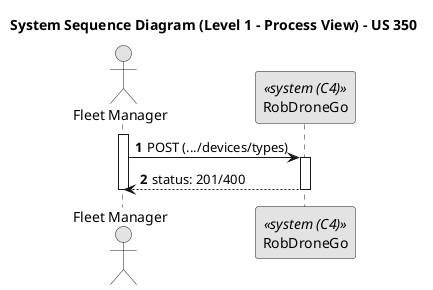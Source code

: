 @startuml
skinparam monochrome true
skinparam packageStyle rectangle
skinparam shadowing false

title System Sequence Diagram (Level 1 - Process View) - US 350
autonumber

actor "Fleet Manager" as Gestor
participant "RobDroneGo" as Sistema <<system (C4)>>

    activate Gestor
    Gestor -> Sistema : POST (.../devices/types)
    activate Sistema

    Gestor <-- Sistema : status: 201/400
    deactivate Sistema

deactivate Gestor

@enduml